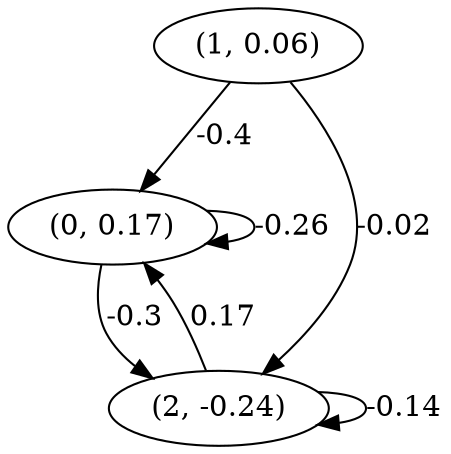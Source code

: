 digraph {
    0 [ label = "(0, 0.17)" ]
    1 [ label = "(1, 0.06)" ]
    2 [ label = "(2, -0.24)" ]
    0 -> 0 [ label = "-0.26" ]
    2 -> 2 [ label = "-0.14" ]
    1 -> 0 [ label = "-0.4" ]
    2 -> 0 [ label = "0.17" ]
    0 -> 2 [ label = "-0.3" ]
    1 -> 2 [ label = "-0.02" ]
}

